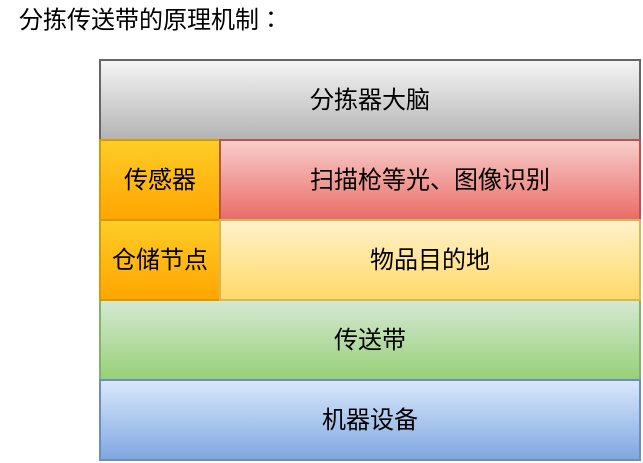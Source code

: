 <mxfile version="20.2.3" type="github">
  <diagram id="sGuRpIaUXXtASe1WJgzy" name="Page-1">
    <mxGraphModel dx="1422" dy="754" grid="1" gridSize="10" guides="1" tooltips="1" connect="1" arrows="1" fold="1" page="1" pageScale="1" pageWidth="827" pageHeight="1169" math="0" shadow="0">
      <root>
        <mxCell id="0" />
        <mxCell id="1" parent="0" />
        <mxCell id="FmjcZQ-gSNk6RWPQ0Jlp-1" value="分拣器大脑" style="rounded=0;whiteSpace=wrap;html=1;fillColor=#f5f5f5;gradientColor=#b3b3b3;strokeColor=#666666;" parent="1" vertex="1">
          <mxGeometry x="140" y="140" width="270" height="40" as="geometry" />
        </mxCell>
        <mxCell id="FmjcZQ-gSNk6RWPQ0Jlp-2" value="分拣传送带的原理机制：" style="text;html=1;align=center;verticalAlign=middle;resizable=0;points=[];;autosize=1;" parent="1" vertex="1">
          <mxGeometry x="90" y="110" width="150" height="20" as="geometry" />
        </mxCell>
        <mxCell id="FmjcZQ-gSNk6RWPQ0Jlp-4" value="传送带" style="rounded=0;whiteSpace=wrap;html=1;fillColor=#d5e8d4;gradientColor=#97d077;strokeColor=#82b366;" parent="1" vertex="1">
          <mxGeometry x="140" y="260" width="270" height="40" as="geometry" />
        </mxCell>
        <mxCell id="FmjcZQ-gSNk6RWPQ0Jlp-6" value="机器设备" style="rounded=0;whiteSpace=wrap;html=1;fillColor=#dae8fc;gradientColor=#7ea6e0;strokeColor=#6c8ebf;" parent="1" vertex="1">
          <mxGeometry x="140" y="300" width="270" height="40" as="geometry" />
        </mxCell>
        <mxCell id="FmjcZQ-gSNk6RWPQ0Jlp-12" value="" style="group;fillColor=#ffcd28;gradientColor=#ffa500;strokeColor=#d79b00;" parent="1" vertex="1" connectable="0">
          <mxGeometry x="140" y="180" width="270" height="40" as="geometry" />
        </mxCell>
        <mxCell id="FmjcZQ-gSNk6RWPQ0Jlp-7" value="传感器" style="rounded=0;whiteSpace=wrap;html=1;fillColor=#ffcd28;gradientColor=#ffa500;strokeColor=#d79b00;" parent="FmjcZQ-gSNk6RWPQ0Jlp-12" vertex="1">
          <mxGeometry width="60" height="40" as="geometry" />
        </mxCell>
        <mxCell id="FmjcZQ-gSNk6RWPQ0Jlp-9" value="&lt;span style=&quot;text-align: left ; white-space: nowrap&quot;&gt;扫描枪等光、图像识别&lt;/span&gt;" style="rounded=0;whiteSpace=wrap;html=1;fillColor=#f8cecc;gradientColor=#ea6b66;strokeColor=#b85450;" parent="FmjcZQ-gSNk6RWPQ0Jlp-12" vertex="1">
          <mxGeometry x="60" width="210" height="40" as="geometry" />
        </mxCell>
        <mxCell id="FmjcZQ-gSNk6RWPQ0Jlp-13" value="" style="group;fillColor=#ffcd28;gradientColor=#ffa500;strokeColor=#d79b00;" parent="1" vertex="1" connectable="0">
          <mxGeometry x="140" y="220" width="270" height="40" as="geometry" />
        </mxCell>
        <mxCell id="FmjcZQ-gSNk6RWPQ0Jlp-5" value="仓储节点" style="rounded=0;whiteSpace=wrap;html=1;fillColor=#ffcd28;gradientColor=#ffa500;strokeColor=#d79b00;" parent="FmjcZQ-gSNk6RWPQ0Jlp-13" vertex="1">
          <mxGeometry width="60" height="40" as="geometry" />
        </mxCell>
        <mxCell id="FmjcZQ-gSNk6RWPQ0Jlp-11" value="物品目的地" style="rounded=0;whiteSpace=wrap;html=1;fillColor=#fff2cc;gradientColor=#ffd966;strokeColor=#d6b656;" parent="FmjcZQ-gSNk6RWPQ0Jlp-13" vertex="1">
          <mxGeometry x="60" width="210" height="40" as="geometry" />
        </mxCell>
      </root>
    </mxGraphModel>
  </diagram>
</mxfile>
